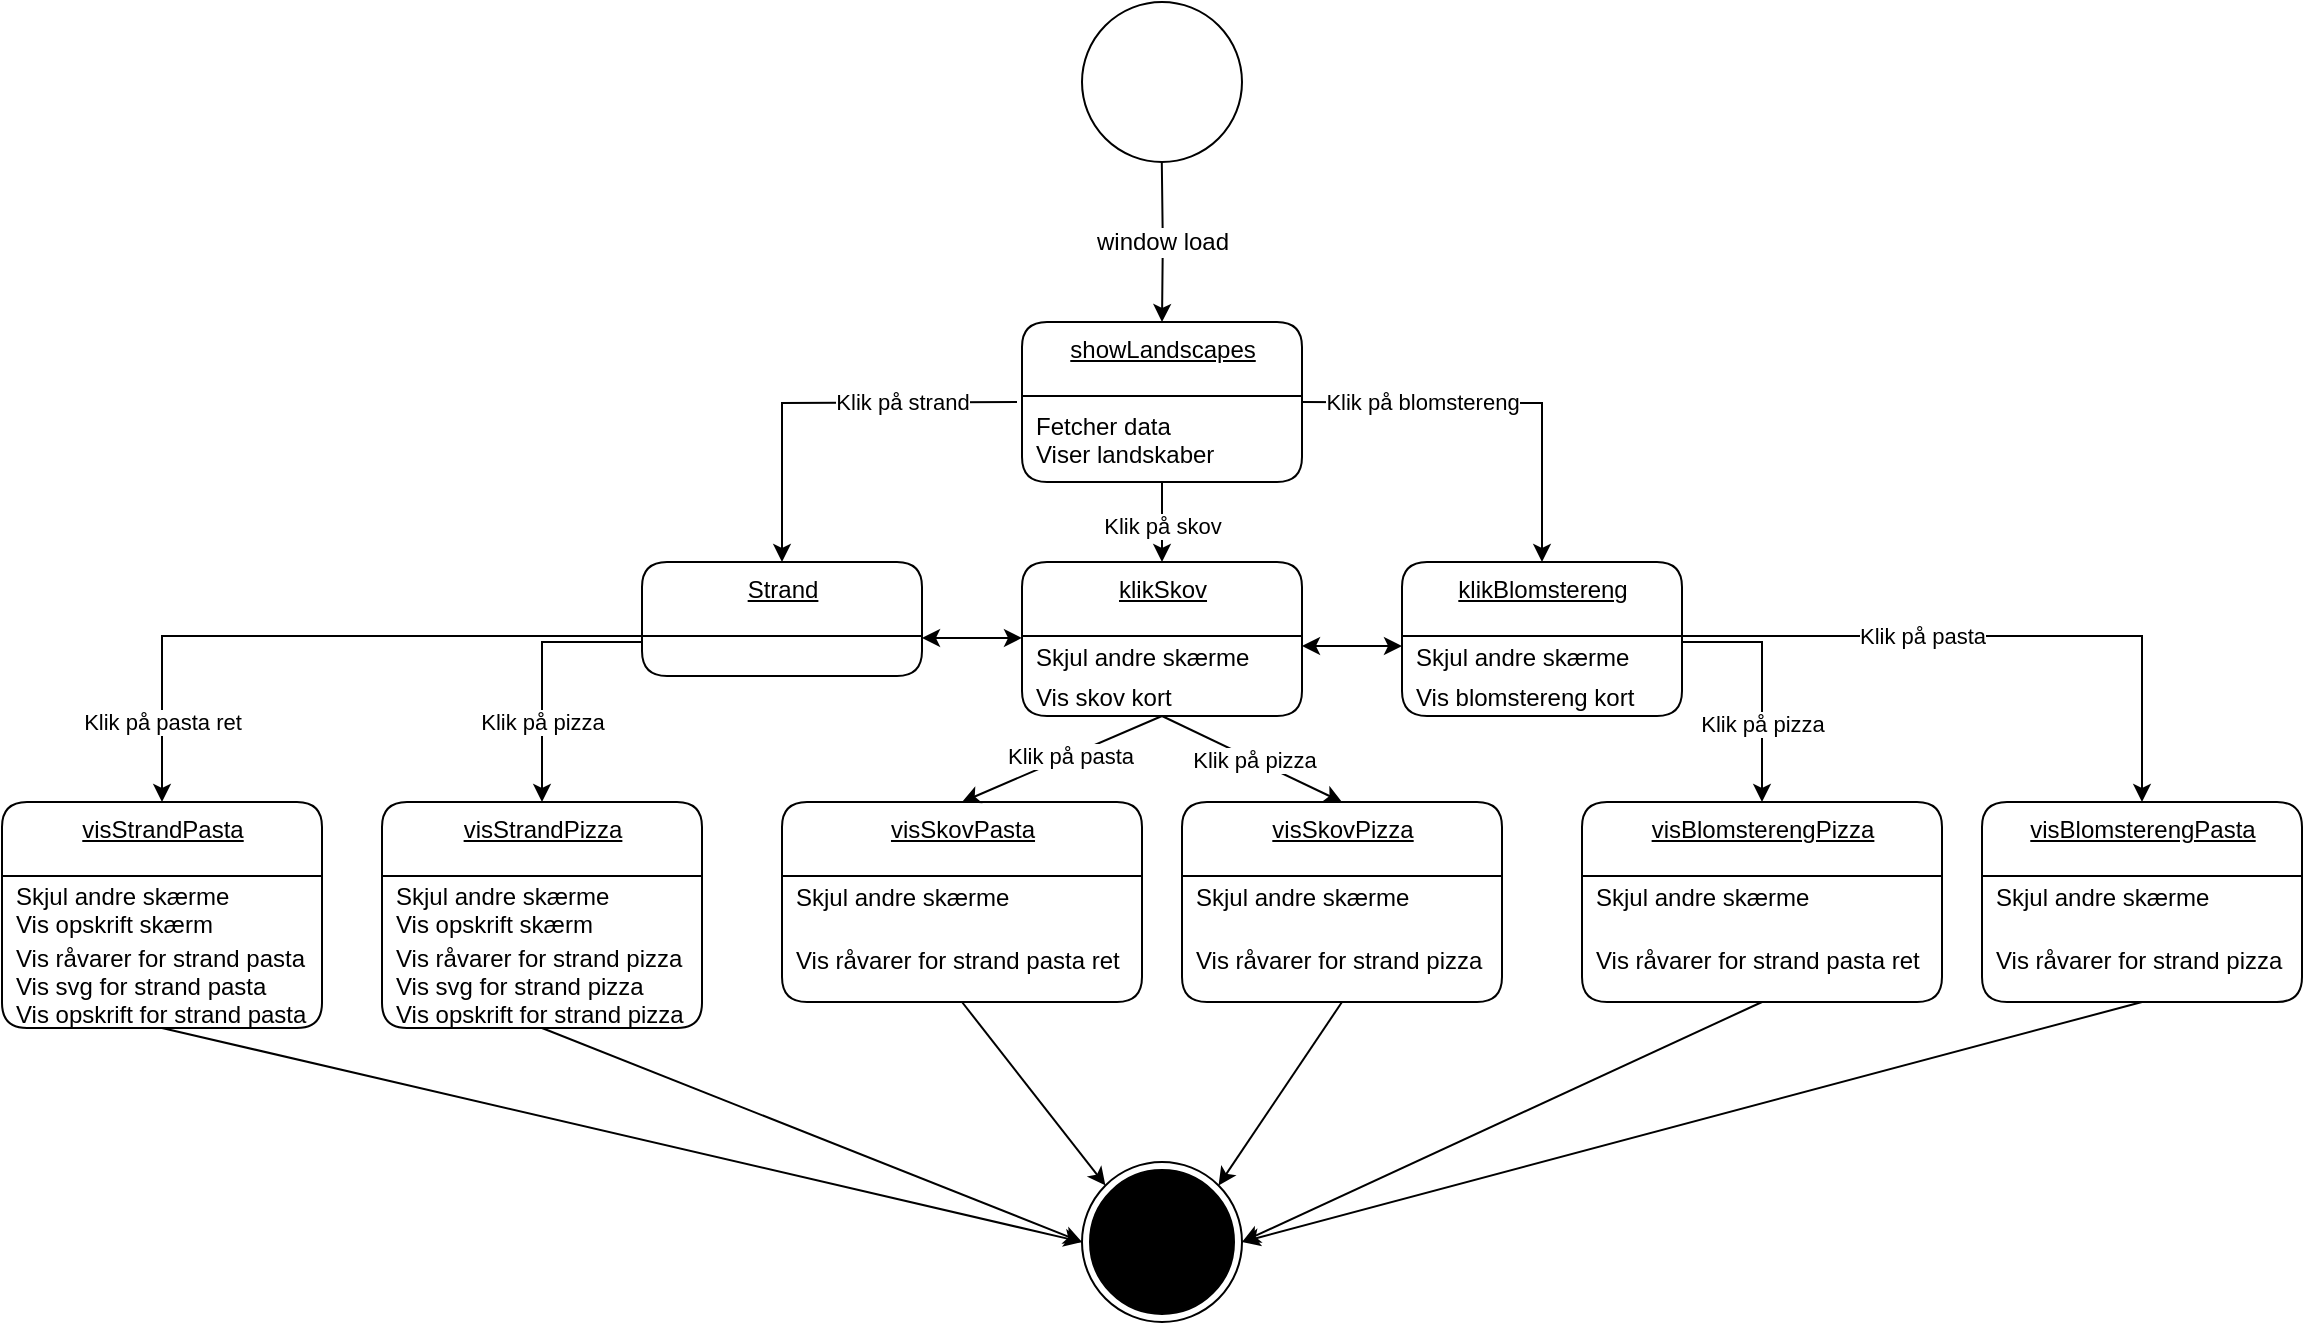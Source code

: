 <mxfile>
    <diagram id="2IpZyWTVwcBk6ORTr7U4" name="Page-1">
        <mxGraphModel dx="1490" dy="447" grid="1" gridSize="10" guides="1" tooltips="1" connect="1" arrows="1" fold="1" page="1" pageScale="1" pageWidth="827" pageHeight="1169" math="0" shadow="0">
            <root>
                <mxCell id="0"/>
                <mxCell id="1" parent="0"/>
                <mxCell id="2" value="" style="ellipse;whiteSpace=wrap;html=1;aspect=fixed;" parent="1" vertex="1">
                    <mxGeometry x="360" y="200" width="80" height="80" as="geometry"/>
                </mxCell>
                <mxCell id="6" value="&lt;span style=&quot;font-size: 12px;&quot;&gt;window load&lt;/span&gt;" style="edgeStyle=orthogonalEdgeStyle;rounded=0;orthogonalLoop=1;jettySize=auto;html=1;exitX=0.5;exitY=1;exitDx=0;exitDy=0;entryX=0.5;entryY=0;entryDx=0;entryDy=0;" parent="1" target="7" edge="1">
                    <mxGeometry relative="1" as="geometry">
                        <mxPoint x="400" y="350" as="targetPoint"/>
                        <mxPoint x="399.9" y="280" as="sourcePoint"/>
                        <Array as="points"/>
                    </mxGeometry>
                </mxCell>
                <mxCell id="7" value="showLandscapes" style="swimlane;fontStyle=4;align=center;verticalAlign=top;childLayout=stackLayout;horizontal=1;startSize=37;horizontalStack=0;resizeParent=1;resizeParentMax=0;resizeLast=0;collapsible=0;marginBottom=0;html=1;rounded=1;absoluteArcSize=1;arcSize=25;" parent="1" vertex="1">
                    <mxGeometry x="330" y="360" width="140" height="80" as="geometry"/>
                </mxCell>
                <mxCell id="9" value="Fetcher data&#10;Viser landskaber" style="fillColor=none;strokeColor=none;align=left;verticalAlign=middle;spacingLeft=5;" parent="7" vertex="1">
                    <mxGeometry y="37" width="140" height="43" as="geometry"/>
                </mxCell>
                <mxCell id="10" value="Strand" style="swimlane;fontStyle=4;align=center;verticalAlign=top;childLayout=stackLayout;horizontal=1;startSize=37;horizontalStack=0;resizeParent=1;resizeParentMax=0;resizeLast=0;collapsible=0;marginBottom=0;html=1;rounded=1;absoluteArcSize=1;arcSize=25;" parent="1" vertex="1">
                    <mxGeometry x="140" y="480" width="140" height="57" as="geometry"/>
                </mxCell>
                <mxCell id="13" value="klikSkov" style="swimlane;fontStyle=4;align=center;verticalAlign=top;childLayout=stackLayout;horizontal=1;startSize=37;horizontalStack=0;resizeParent=1;resizeParentMax=0;resizeLast=0;collapsible=0;marginBottom=0;html=1;rounded=1;absoluteArcSize=1;arcSize=25;" parent="1" vertex="1">
                    <mxGeometry x="330" y="480" width="140" height="77" as="geometry"/>
                </mxCell>
                <mxCell id="14" value="Skjul andre skærme" style="fillColor=none;strokeColor=none;align=left;verticalAlign=middle;spacingLeft=5;" parent="13" vertex="1">
                    <mxGeometry y="37" width="140" height="20" as="geometry"/>
                </mxCell>
                <mxCell id="15" value="Vis skov kort" style="fillColor=none;strokeColor=none;align=left;verticalAlign=middle;spacingLeft=5;" parent="13" vertex="1">
                    <mxGeometry y="57" width="140" height="20" as="geometry"/>
                </mxCell>
                <mxCell id="16" value="klikBlomstereng" style="swimlane;fontStyle=4;align=center;verticalAlign=top;childLayout=stackLayout;horizontal=1;startSize=37;horizontalStack=0;resizeParent=1;resizeParentMax=0;resizeLast=0;collapsible=0;marginBottom=0;html=1;rounded=1;absoluteArcSize=1;arcSize=25;" parent="1" vertex="1">
                    <mxGeometry x="520" y="480" width="140" height="77" as="geometry"/>
                </mxCell>
                <mxCell id="17" value="Skjul andre skærme" style="fillColor=none;strokeColor=none;align=left;verticalAlign=middle;spacingLeft=5;" parent="16" vertex="1">
                    <mxGeometry y="37" width="140" height="20" as="geometry"/>
                </mxCell>
                <mxCell id="18" value="Vis blomstereng kort" style="fillColor=none;strokeColor=none;align=left;verticalAlign=middle;spacingLeft=5;" parent="16" vertex="1">
                    <mxGeometry y="57" width="140" height="20" as="geometry"/>
                </mxCell>
                <mxCell id="19" value="Klik på strand" style="edgeStyle=orthogonalEdgeStyle;rounded=0;orthogonalLoop=1;jettySize=auto;html=1;exitX=0;exitY=0;exitDx=0;exitDy=0;entryX=0.5;entryY=0;entryDx=0;entryDy=0;" parent="1" target="10" edge="1">
                    <mxGeometry x="-0.418" relative="1" as="geometry">
                        <mxPoint as="offset"/>
                        <mxPoint x="327.5" y="400.0" as="sourcePoint"/>
                        <mxPoint x="92.5" y="513" as="targetPoint"/>
                    </mxGeometry>
                </mxCell>
                <mxCell id="20" value="Klik på blomstereng" style="edgeStyle=orthogonalEdgeStyle;rounded=0;orthogonalLoop=1;jettySize=auto;html=1;exitX=0;exitY=0;exitDx=0;exitDy=0;entryX=0.5;entryY=0;entryDx=0;entryDy=0;" parent="1" target="16" edge="1">
                    <mxGeometry x="-0.4" relative="1" as="geometry">
                        <mxPoint as="offset"/>
                        <mxPoint x="470.0" y="400" as="sourcePoint"/>
                        <mxPoint x="587.5" y="320.0" as="targetPoint"/>
                    </mxGeometry>
                </mxCell>
                <mxCell id="21" value="Klik på skov" style="edgeStyle=orthogonalEdgeStyle;rounded=0;orthogonalLoop=1;jettySize=auto;html=1;entryX=0.5;entryY=0;entryDx=0;entryDy=0;exitX=0.5;exitY=1;exitDx=0;exitDy=0;" parent="1" source="9" target="13" edge="1">
                    <mxGeometry x="0.07" relative="1" as="geometry">
                        <mxPoint as="offset"/>
                        <mxPoint x="400" y="440" as="sourcePoint"/>
                        <mxPoint x="400" y="478" as="targetPoint"/>
                        <Array as="points"/>
                    </mxGeometry>
                </mxCell>
                <mxCell id="22" value="visStrandPizza" style="swimlane;fontStyle=4;align=center;verticalAlign=top;childLayout=stackLayout;horizontal=1;startSize=37;horizontalStack=0;resizeParent=1;resizeParentMax=0;resizeLast=0;collapsible=0;marginBottom=0;html=1;rounded=1;absoluteArcSize=1;arcSize=25;" parent="1" vertex="1">
                    <mxGeometry x="10" y="600" width="160" height="113" as="geometry"/>
                </mxCell>
                <mxCell id="23" value="Skjul andre skærme&#10;Vis opskrift skærm" style="fillColor=none;strokeColor=none;align=left;verticalAlign=middle;spacingLeft=5;" parent="22" vertex="1">
                    <mxGeometry y="37" width="160" height="33" as="geometry"/>
                </mxCell>
                <mxCell id="24" value="Vis råvarer for strand pizza&#10;Vis svg for strand pizza&#10;Vis opskrift for strand pizza" style="fillColor=none;strokeColor=none;align=left;verticalAlign=middle;spacingLeft=5;" parent="22" vertex="1">
                    <mxGeometry y="70" width="160" height="43" as="geometry"/>
                </mxCell>
                <mxCell id="28" value="visSkovPizza" style="swimlane;fontStyle=4;align=center;verticalAlign=top;childLayout=stackLayout;horizontal=1;startSize=37;horizontalStack=0;resizeParent=1;resizeParentMax=0;resizeLast=0;collapsible=0;marginBottom=0;html=1;rounded=1;absoluteArcSize=1;arcSize=25;" parent="1" vertex="1">
                    <mxGeometry x="410" y="600" width="160" height="100" as="geometry"/>
                </mxCell>
                <mxCell id="29" value="Skjul andre skærme" style="fillColor=none;strokeColor=none;align=left;verticalAlign=middle;spacingLeft=5;" parent="28" vertex="1">
                    <mxGeometry y="37" width="160" height="20" as="geometry"/>
                </mxCell>
                <mxCell id="30" value="Vis råvarer for strand pizza" style="fillColor=none;strokeColor=none;align=left;verticalAlign=middle;spacingLeft=5;" parent="28" vertex="1">
                    <mxGeometry y="57" width="160" height="43" as="geometry"/>
                </mxCell>
                <mxCell id="31" value="visSkovPasta" style="swimlane;fontStyle=4;align=center;verticalAlign=top;childLayout=stackLayout;horizontal=1;startSize=37;horizontalStack=0;resizeParent=1;resizeParentMax=0;resizeLast=0;collapsible=0;marginBottom=0;html=1;rounded=1;absoluteArcSize=1;arcSize=25;" parent="1" vertex="1">
                    <mxGeometry x="210" y="600" width="180" height="100" as="geometry"/>
                </mxCell>
                <mxCell id="32" value="Skjul andre skærme" style="fillColor=none;strokeColor=none;align=left;verticalAlign=middle;spacingLeft=5;" parent="31" vertex="1">
                    <mxGeometry y="37" width="180" height="20" as="geometry"/>
                </mxCell>
                <mxCell id="33" value="Vis råvarer for strand pasta ret" style="fillColor=none;strokeColor=none;align=left;verticalAlign=middle;spacingLeft=5;" parent="31" vertex="1">
                    <mxGeometry y="57" width="180" height="43" as="geometry"/>
                </mxCell>
                <mxCell id="34" value="visBlomsterengPasta" style="swimlane;fontStyle=4;align=center;verticalAlign=top;childLayout=stackLayout;horizontal=1;startSize=37;horizontalStack=0;resizeParent=1;resizeParentMax=0;resizeLast=0;collapsible=0;marginBottom=0;html=1;rounded=1;absoluteArcSize=1;arcSize=25;" parent="1" vertex="1">
                    <mxGeometry x="810" y="600" width="160" height="100" as="geometry"/>
                </mxCell>
                <mxCell id="35" value="Skjul andre skærme" style="fillColor=none;strokeColor=none;align=left;verticalAlign=middle;spacingLeft=5;" parent="34" vertex="1">
                    <mxGeometry y="37" width="160" height="20" as="geometry"/>
                </mxCell>
                <mxCell id="36" value="Vis råvarer for strand pizza" style="fillColor=none;strokeColor=none;align=left;verticalAlign=middle;spacingLeft=5;" parent="34" vertex="1">
                    <mxGeometry y="57" width="160" height="43" as="geometry"/>
                </mxCell>
                <mxCell id="37" value="visBlomsterengPizza" style="swimlane;fontStyle=4;align=center;verticalAlign=top;childLayout=stackLayout;horizontal=1;startSize=37;horizontalStack=0;resizeParent=1;resizeParentMax=0;resizeLast=0;collapsible=0;marginBottom=0;html=1;rounded=1;absoluteArcSize=1;arcSize=25;" parent="1" vertex="1">
                    <mxGeometry x="610" y="600" width="180" height="100" as="geometry"/>
                </mxCell>
                <mxCell id="38" value="Skjul andre skærme" style="fillColor=none;strokeColor=none;align=left;verticalAlign=middle;spacingLeft=5;" parent="37" vertex="1">
                    <mxGeometry y="37" width="180" height="20" as="geometry"/>
                </mxCell>
                <mxCell id="39" value="Vis råvarer for strand pasta ret" style="fillColor=none;strokeColor=none;align=left;verticalAlign=middle;spacingLeft=5;" parent="37" vertex="1">
                    <mxGeometry y="57" width="180" height="43" as="geometry"/>
                </mxCell>
                <mxCell id="40" value="Klik på pizza" style="edgeStyle=orthogonalEdgeStyle;rounded=0;orthogonalLoop=1;jettySize=auto;html=1;exitX=0;exitY=0;exitDx=0;exitDy=0;entryX=0.5;entryY=0;entryDx=0;entryDy=0;" parent="1" target="22" edge="1">
                    <mxGeometry x="0.385" relative="1" as="geometry">
                        <mxPoint as="offset"/>
                        <mxPoint x="140" y="520" as="sourcePoint"/>
                        <mxPoint x="22.5" y="600" as="targetPoint"/>
                        <Array as="points">
                            <mxPoint x="90" y="520"/>
                        </Array>
                    </mxGeometry>
                </mxCell>
                <mxCell id="41" value="Klik på pasta ret" style="edgeStyle=orthogonalEdgeStyle;rounded=0;orthogonalLoop=1;jettySize=auto;html=1;entryX=0.5;entryY=0;entryDx=0;entryDy=0;exitX=0;exitY=0;exitDx=0;exitDy=0;" parent="1" edge="1">
                    <mxGeometry x="0.752" relative="1" as="geometry">
                        <mxPoint as="offset"/>
                        <mxPoint x="140.0" y="517" as="sourcePoint"/>
                        <mxPoint x="-100" y="600" as="targetPoint"/>
                        <Array as="points">
                            <mxPoint x="-100" y="517"/>
                        </Array>
                    </mxGeometry>
                </mxCell>
                <mxCell id="42" value="visStrandPasta" style="swimlane;fontStyle=4;align=center;verticalAlign=top;childLayout=stackLayout;horizontal=1;startSize=37;horizontalStack=0;resizeParent=1;resizeParentMax=0;resizeLast=0;collapsible=0;marginBottom=0;html=1;rounded=1;absoluteArcSize=1;arcSize=25;" parent="1" vertex="1">
                    <mxGeometry x="-180" y="600" width="160" height="113" as="geometry"/>
                </mxCell>
                <mxCell id="43" value="Skjul andre skærme&#10;Vis opskrift skærm" style="fillColor=none;strokeColor=none;align=left;verticalAlign=middle;spacingLeft=5;" parent="42" vertex="1">
                    <mxGeometry y="37" width="160" height="33" as="geometry"/>
                </mxCell>
                <mxCell id="44" value="Vis råvarer for strand pasta&#10;Vis svg for strand pasta&#10;Vis opskrift for strand pasta" style="fillColor=none;strokeColor=none;align=left;verticalAlign=middle;spacingLeft=5;" parent="42" vertex="1">
                    <mxGeometry y="70" width="160" height="43" as="geometry"/>
                </mxCell>
                <mxCell id="53" value="Klik på pizza" style="edgeStyle=orthogonalEdgeStyle;rounded=0;orthogonalLoop=1;jettySize=auto;html=1;exitX=1;exitY=0.5;exitDx=0;exitDy=0;entryX=0.5;entryY=0;entryDx=0;entryDy=0;" parent="1" source="17" edge="1">
                    <mxGeometry x="0.385" relative="1" as="geometry">
                        <mxPoint as="offset"/>
                        <mxPoint x="750" y="520" as="sourcePoint"/>
                        <mxPoint x="700" y="600" as="targetPoint"/>
                        <Array as="points">
                            <mxPoint x="660" y="520"/>
                            <mxPoint x="700" y="520"/>
                        </Array>
                    </mxGeometry>
                </mxCell>
                <mxCell id="55" value="Klik på pasta" style="edgeStyle=orthogonalEdgeStyle;rounded=0;orthogonalLoop=1;jettySize=auto;html=1;exitX=1;exitY=0;exitDx=0;exitDy=0;entryX=0.5;entryY=0;entryDx=0;entryDy=0;" parent="1" source="17" edge="1">
                    <mxGeometry x="-0.233" relative="1" as="geometry">
                        <mxPoint as="offset"/>
                        <mxPoint x="850" y="527" as="sourcePoint"/>
                        <mxPoint x="890" y="600" as="targetPoint"/>
                        <Array as="points">
                            <mxPoint x="890" y="517"/>
                        </Array>
                    </mxGeometry>
                </mxCell>
                <mxCell id="57" value="" style="endArrow=classic;startArrow=classic;html=1;entryX=0;entryY=0.25;entryDx=0;entryDy=0;exitX=1;exitY=0.25;exitDx=0;exitDy=0;" parent="1" source="14" target="17" edge="1">
                    <mxGeometry width="50" height="50" relative="1" as="geometry">
                        <mxPoint x="430" y="550" as="sourcePoint"/>
                        <mxPoint x="480" y="500" as="targetPoint"/>
                    </mxGeometry>
                </mxCell>
                <mxCell id="58" value="" style="endArrow=classic;startArrow=classic;html=1;entryX=0;entryY=0.25;entryDx=0;entryDy=0;exitX=1;exitY=0.25;exitDx=0;exitDy=0;" parent="1" edge="1">
                    <mxGeometry width="50" height="50" relative="1" as="geometry">
                        <mxPoint x="280" y="517.97" as="sourcePoint"/>
                        <mxPoint x="330" y="517.97" as="targetPoint"/>
                    </mxGeometry>
                </mxCell>
                <mxCell id="60" value="" style="endArrow=classic;html=1;exitX=0.5;exitY=1;exitDx=0;exitDy=0;entryX=0.5;entryY=0;entryDx=0;entryDy=0;" parent="1" source="15" target="28" edge="1">
                    <mxGeometry width="50" height="50" relative="1" as="geometry">
                        <mxPoint x="400" y="600" as="sourcePoint"/>
                        <mxPoint x="450" y="550" as="targetPoint"/>
                        <Array as="points"/>
                    </mxGeometry>
                </mxCell>
                <mxCell id="66" value="Klik på pizza" style="edgeLabel;html=1;align=center;verticalAlign=middle;resizable=0;points=[];" parent="60" vertex="1" connectable="0">
                    <mxGeometry x="0.011" relative="1" as="geometry">
                        <mxPoint as="offset"/>
                    </mxGeometry>
                </mxCell>
                <mxCell id="61" value="" style="endArrow=classic;html=1;exitX=0.5;exitY=1;exitDx=0;exitDy=0;entryX=0.5;entryY=0;entryDx=0;entryDy=0;" parent="1" target="31" edge="1">
                    <mxGeometry width="50" height="50" relative="1" as="geometry">
                        <mxPoint x="400" y="557" as="sourcePoint"/>
                        <mxPoint x="490" y="600" as="targetPoint"/>
                        <Array as="points"/>
                    </mxGeometry>
                </mxCell>
                <mxCell id="65" value="Klik på pasta" style="edgeLabel;html=1;align=center;verticalAlign=middle;resizable=0;points=[];" parent="61" vertex="1" connectable="0">
                    <mxGeometry x="-0.082" relative="1" as="geometry">
                        <mxPoint as="offset"/>
                    </mxGeometry>
                </mxCell>
                <mxCell id="68" value="" style="ellipse;html=1;shape=endState;fillColor=strokeColor;" parent="1" vertex="1">
                    <mxGeometry x="360" y="780" width="80" height="80" as="geometry"/>
                </mxCell>
                <mxCell id="69" value="" style="endArrow=classic;html=1;entryX=0;entryY=0.5;entryDx=0;entryDy=0;exitX=0.5;exitY=1;exitDx=0;exitDy=0;" parent="1" source="44" target="68" edge="1">
                    <mxGeometry width="50" height="50" relative="1" as="geometry">
                        <mxPoint x="340" y="610" as="sourcePoint"/>
                        <mxPoint x="390" y="560" as="targetPoint"/>
                    </mxGeometry>
                </mxCell>
                <mxCell id="70" value="" style="endArrow=classic;html=1;entryX=0;entryY=0.5;entryDx=0;entryDy=0;exitX=0.5;exitY=1;exitDx=0;exitDy=0;" parent="1" source="24" target="68" edge="1">
                    <mxGeometry width="50" height="50" relative="1" as="geometry">
                        <mxPoint x="360" y="590" as="sourcePoint"/>
                        <mxPoint x="410" y="540" as="targetPoint"/>
                    </mxGeometry>
                </mxCell>
                <mxCell id="72" value="" style="endArrow=classic;html=1;entryX=1;entryY=0.5;entryDx=0;entryDy=0;exitX=0.5;exitY=1;exitDx=0;exitDy=0;" parent="1" source="36" target="68" edge="1">
                    <mxGeometry width="50" height="50" relative="1" as="geometry">
                        <mxPoint x="400" y="590" as="sourcePoint"/>
                        <mxPoint x="450" y="540" as="targetPoint"/>
                    </mxGeometry>
                </mxCell>
                <mxCell id="73" value="" style="endArrow=classic;html=1;entryX=1;entryY=0.5;entryDx=0;entryDy=0;exitX=0.5;exitY=1;exitDx=0;exitDy=0;" parent="1" source="39" target="68" edge="1">
                    <mxGeometry width="50" height="50" relative="1" as="geometry">
                        <mxPoint x="400" y="590" as="sourcePoint"/>
                        <mxPoint x="450" y="540" as="targetPoint"/>
                    </mxGeometry>
                </mxCell>
                <mxCell id="74" value="" style="endArrow=classic;html=1;entryX=0;entryY=0;entryDx=0;entryDy=0;exitX=0.5;exitY=1;exitDx=0;exitDy=0;" parent="1" source="33" target="68" edge="1">
                    <mxGeometry width="50" height="50" relative="1" as="geometry">
                        <mxPoint x="400" y="590" as="sourcePoint"/>
                        <mxPoint x="450" y="540" as="targetPoint"/>
                    </mxGeometry>
                </mxCell>
                <mxCell id="75" value="" style="endArrow=classic;html=1;entryX=1;entryY=0;entryDx=0;entryDy=0;exitX=0.5;exitY=1;exitDx=0;exitDy=0;" parent="1" source="30" target="68" edge="1">
                    <mxGeometry width="50" height="50" relative="1" as="geometry">
                        <mxPoint x="400" y="590" as="sourcePoint"/>
                        <mxPoint x="450" y="540" as="targetPoint"/>
                    </mxGeometry>
                </mxCell>
            </root>
        </mxGraphModel>
    </diagram>
</mxfile>